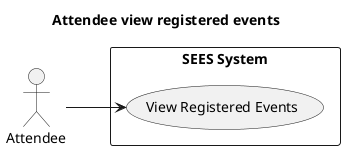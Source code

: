 @startuml

title Attendee view registered events
left to right direction

actor Attendee
rectangle "SEES System" {
    usecase "View Registered Events" as viewEvents
}

Attendee --> viewEvents

@enduml